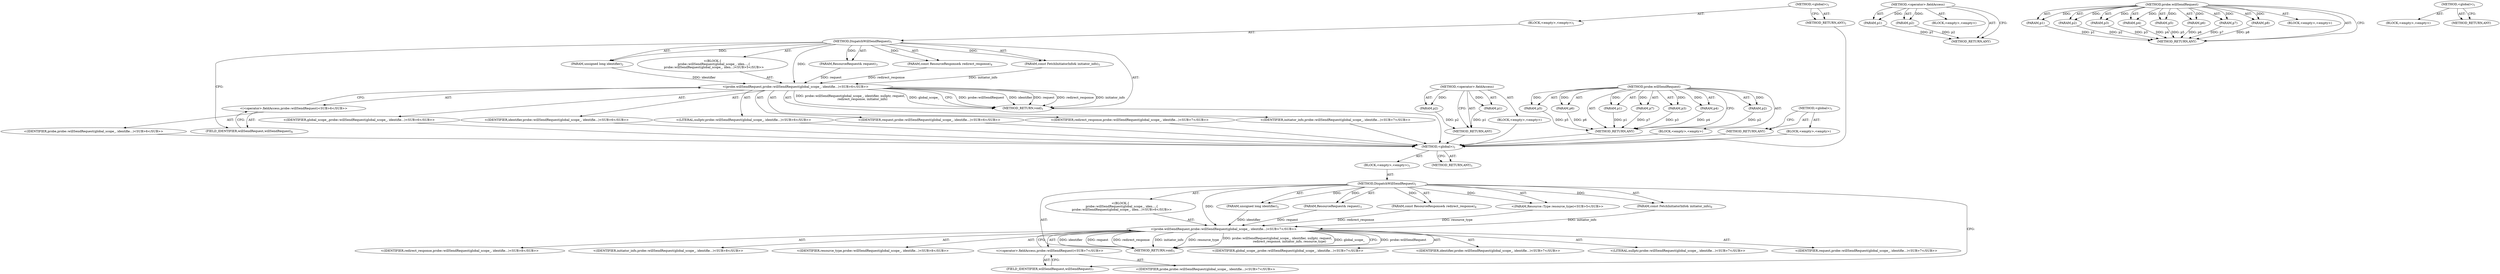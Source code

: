 digraph "&lt;global&gt;" {
vulnerable_6 [label=<(METHOD,&lt;global&gt;)<SUB>1</SUB>>];
vulnerable_7 [label=<(BLOCK,&lt;empty&gt;,&lt;empty&gt;)<SUB>1</SUB>>];
vulnerable_8 [label=<(METHOD,DispatchWillSendRequest)<SUB>1</SUB>>];
vulnerable_9 [label=<(PARAM,unsigned long identifier)<SUB>2</SUB>>];
vulnerable_10 [label=<(PARAM,ResourceRequest&amp; request)<SUB>3</SUB>>];
vulnerable_11 [label=<(PARAM,const ResourceResponse&amp; redirect_response)<SUB>4</SUB>>];
vulnerable_12 [label=<(PARAM,const FetchInitiatorInfo&amp; initiator_info)<SUB>5</SUB>>];
vulnerable_13 [label="<(BLOCK,{
   probe::willSendRequest(global_scope_, iden...,{
   probe::willSendRequest(global_scope_, iden...)<SUB>5</SUB>>"];
vulnerable_14 [label="<(probe.willSendRequest,probe::willSendRequest(global_scope_, identifie...)<SUB>6</SUB>>"];
vulnerable_15 [label="<(&lt;operator&gt;.fieldAccess,probe::willSendRequest)<SUB>6</SUB>>"];
vulnerable_16 [label="<(IDENTIFIER,probe,probe::willSendRequest(global_scope_, identifie...)<SUB>6</SUB>>"];
vulnerable_17 [label=<(FIELD_IDENTIFIER,willSendRequest,willSendRequest)<SUB>6</SUB>>];
vulnerable_18 [label="<(IDENTIFIER,global_scope_,probe::willSendRequest(global_scope_, identifie...)<SUB>6</SUB>>"];
vulnerable_19 [label="<(IDENTIFIER,identifier,probe::willSendRequest(global_scope_, identifie...)<SUB>6</SUB>>"];
vulnerable_20 [label="<(LITERAL,nullptr,probe::willSendRequest(global_scope_, identifie...)<SUB>6</SUB>>"];
vulnerable_21 [label="<(IDENTIFIER,request,probe::willSendRequest(global_scope_, identifie...)<SUB>6</SUB>>"];
vulnerable_22 [label="<(IDENTIFIER,redirect_response,probe::willSendRequest(global_scope_, identifie...)<SUB>7</SUB>>"];
vulnerable_23 [label="<(IDENTIFIER,initiator_info,probe::willSendRequest(global_scope_, identifie...)<SUB>7</SUB>>"];
vulnerable_24 [label=<(METHOD_RETURN,void)<SUB>1</SUB>>];
vulnerable_26 [label=<(METHOD_RETURN,ANY)<SUB>1</SUB>>];
vulnerable_59 [label=<(METHOD,&lt;operator&gt;.fieldAccess)>];
vulnerable_60 [label=<(PARAM,p1)>];
vulnerable_61 [label=<(PARAM,p2)>];
vulnerable_62 [label=<(BLOCK,&lt;empty&gt;,&lt;empty&gt;)>];
vulnerable_63 [label=<(METHOD_RETURN,ANY)>];
vulnerable_49 [label=<(METHOD,probe.willSendRequest)>];
vulnerable_50 [label=<(PARAM,p1)>];
vulnerable_51 [label=<(PARAM,p2)>];
vulnerable_52 [label=<(PARAM,p3)>];
vulnerable_53 [label=<(PARAM,p4)>];
vulnerable_54 [label=<(PARAM,p5)>];
vulnerable_55 [label=<(PARAM,p6)>];
vulnerable_56 [label=<(PARAM,p7)>];
vulnerable_57 [label=<(BLOCK,&lt;empty&gt;,&lt;empty&gt;)>];
vulnerable_58 [label=<(METHOD_RETURN,ANY)>];
vulnerable_43 [label=<(METHOD,&lt;global&gt;)<SUB>1</SUB>>];
vulnerable_44 [label=<(BLOCK,&lt;empty&gt;,&lt;empty&gt;)>];
vulnerable_45 [label=<(METHOD_RETURN,ANY)>];
fixed_6 [label=<(METHOD,&lt;global&gt;)<SUB>1</SUB>>];
fixed_7 [label=<(BLOCK,&lt;empty&gt;,&lt;empty&gt;)<SUB>1</SUB>>];
fixed_8 [label=<(METHOD,DispatchWillSendRequest)<SUB>1</SUB>>];
fixed_9 [label=<(PARAM,unsigned long identifier)<SUB>2</SUB>>];
fixed_10 [label=<(PARAM,ResourceRequest&amp; request)<SUB>3</SUB>>];
fixed_11 [label=<(PARAM,const ResourceResponse&amp; redirect_response)<SUB>4</SUB>>];
fixed_12 [label="<(PARAM,Resource::Type resource_type)<SUB>5</SUB>>"];
fixed_13 [label=<(PARAM,const FetchInitiatorInfo&amp; initiator_info)<SUB>6</SUB>>];
fixed_14 [label="<(BLOCK,{
   probe::willSendRequest(global_scope_, iden...,{
   probe::willSendRequest(global_scope_, iden...)<SUB>6</SUB>>"];
fixed_15 [label="<(probe.willSendRequest,probe::willSendRequest(global_scope_, identifie...)<SUB>7</SUB>>"];
fixed_16 [label="<(&lt;operator&gt;.fieldAccess,probe::willSendRequest)<SUB>7</SUB>>"];
fixed_17 [label="<(IDENTIFIER,probe,probe::willSendRequest(global_scope_, identifie...)<SUB>7</SUB>>"];
fixed_18 [label=<(FIELD_IDENTIFIER,willSendRequest,willSendRequest)<SUB>7</SUB>>];
fixed_19 [label="<(IDENTIFIER,global_scope_,probe::willSendRequest(global_scope_, identifie...)<SUB>7</SUB>>"];
fixed_20 [label="<(IDENTIFIER,identifier,probe::willSendRequest(global_scope_, identifie...)<SUB>7</SUB>>"];
fixed_21 [label="<(LITERAL,nullptr,probe::willSendRequest(global_scope_, identifie...)<SUB>7</SUB>>"];
fixed_22 [label="<(IDENTIFIER,request,probe::willSendRequest(global_scope_, identifie...)<SUB>7</SUB>>"];
fixed_23 [label="<(IDENTIFIER,redirect_response,probe::willSendRequest(global_scope_, identifie...)<SUB>8</SUB>>"];
fixed_24 [label="<(IDENTIFIER,initiator_info,probe::willSendRequest(global_scope_, identifie...)<SUB>8</SUB>>"];
fixed_25 [label="<(IDENTIFIER,resource_type,probe::willSendRequest(global_scope_, identifie...)<SUB>8</SUB>>"];
fixed_26 [label=<(METHOD_RETURN,void)<SUB>1</SUB>>];
fixed_28 [label=<(METHOD_RETURN,ANY)<SUB>1</SUB>>];
fixed_64 [label=<(METHOD,&lt;operator&gt;.fieldAccess)>];
fixed_65 [label=<(PARAM,p1)>];
fixed_66 [label=<(PARAM,p2)>];
fixed_67 [label=<(BLOCK,&lt;empty&gt;,&lt;empty&gt;)>];
fixed_68 [label=<(METHOD_RETURN,ANY)>];
fixed_53 [label=<(METHOD,probe.willSendRequest)>];
fixed_54 [label=<(PARAM,p1)>];
fixed_55 [label=<(PARAM,p2)>];
fixed_56 [label=<(PARAM,p3)>];
fixed_57 [label=<(PARAM,p4)>];
fixed_58 [label=<(PARAM,p5)>];
fixed_59 [label=<(PARAM,p6)>];
fixed_60 [label=<(PARAM,p7)>];
fixed_61 [label=<(PARAM,p8)>];
fixed_62 [label=<(BLOCK,&lt;empty&gt;,&lt;empty&gt;)>];
fixed_63 [label=<(METHOD_RETURN,ANY)>];
fixed_47 [label=<(METHOD,&lt;global&gt;)<SUB>1</SUB>>];
fixed_48 [label=<(BLOCK,&lt;empty&gt;,&lt;empty&gt;)>];
fixed_49 [label=<(METHOD_RETURN,ANY)>];
vulnerable_6 -> vulnerable_7  [key=0, label="AST: "];
vulnerable_6 -> vulnerable_26  [key=0, label="AST: "];
vulnerable_6 -> vulnerable_26  [key=1, label="CFG: "];
vulnerable_7 -> vulnerable_8  [key=0, label="AST: "];
vulnerable_8 -> vulnerable_9  [key=0, label="AST: "];
vulnerable_8 -> vulnerable_9  [key=1, label="DDG: "];
vulnerable_8 -> vulnerable_10  [key=0, label="AST: "];
vulnerable_8 -> vulnerable_10  [key=1, label="DDG: "];
vulnerable_8 -> vulnerable_11  [key=0, label="AST: "];
vulnerable_8 -> vulnerable_11  [key=1, label="DDG: "];
vulnerable_8 -> vulnerable_12  [key=0, label="AST: "];
vulnerable_8 -> vulnerable_12  [key=1, label="DDG: "];
vulnerable_8 -> vulnerable_13  [key=0, label="AST: "];
vulnerable_8 -> vulnerable_24  [key=0, label="AST: "];
vulnerable_8 -> vulnerable_17  [key=0, label="CFG: "];
vulnerable_8 -> vulnerable_14  [key=0, label="DDG: "];
vulnerable_9 -> vulnerable_14  [key=0, label="DDG: identifier"];
vulnerable_10 -> vulnerable_14  [key=0, label="DDG: request"];
vulnerable_11 -> vulnerable_14  [key=0, label="DDG: redirect_response"];
vulnerable_12 -> vulnerable_14  [key=0, label="DDG: initiator_info"];
vulnerable_13 -> vulnerable_14  [key=0, label="AST: "];
vulnerable_14 -> vulnerable_15  [key=0, label="AST: "];
vulnerable_14 -> vulnerable_18  [key=0, label="AST: "];
vulnerable_14 -> vulnerable_19  [key=0, label="AST: "];
vulnerable_14 -> vulnerable_20  [key=0, label="AST: "];
vulnerable_14 -> vulnerable_21  [key=0, label="AST: "];
vulnerable_14 -> vulnerable_22  [key=0, label="AST: "];
vulnerable_14 -> vulnerable_23  [key=0, label="AST: "];
vulnerable_14 -> vulnerable_24  [key=0, label="CFG: "];
vulnerable_14 -> vulnerable_24  [key=1, label="DDG: probe::willSendRequest"];
vulnerable_14 -> vulnerable_24  [key=2, label="DDG: identifier"];
vulnerable_14 -> vulnerable_24  [key=3, label="DDG: request"];
vulnerable_14 -> vulnerable_24  [key=4, label="DDG: redirect_response"];
vulnerable_14 -> vulnerable_24  [key=5, label="DDG: initiator_info"];
vulnerable_14 -> vulnerable_24  [key=6, label="DDG: probe::willSendRequest(global_scope_, identifier, nullptr, request,
                         redirect_response, initiator_info)"];
vulnerable_14 -> vulnerable_24  [key=7, label="DDG: global_scope_"];
vulnerable_15 -> vulnerable_16  [key=0, label="AST: "];
vulnerable_15 -> vulnerable_17  [key=0, label="AST: "];
vulnerable_15 -> vulnerable_14  [key=0, label="CFG: "];
vulnerable_16 -> fixed_6  [key=0];
vulnerable_17 -> vulnerable_15  [key=0, label="CFG: "];
vulnerable_18 -> fixed_6  [key=0];
vulnerable_19 -> fixed_6  [key=0];
vulnerable_20 -> fixed_6  [key=0];
vulnerable_21 -> fixed_6  [key=0];
vulnerable_22 -> fixed_6  [key=0];
vulnerable_23 -> fixed_6  [key=0];
vulnerable_24 -> fixed_6  [key=0];
vulnerable_26 -> fixed_6  [key=0];
vulnerable_59 -> vulnerable_60  [key=0, label="AST: "];
vulnerable_59 -> vulnerable_60  [key=1, label="DDG: "];
vulnerable_59 -> vulnerable_62  [key=0, label="AST: "];
vulnerable_59 -> vulnerable_61  [key=0, label="AST: "];
vulnerable_59 -> vulnerable_61  [key=1, label="DDG: "];
vulnerable_59 -> vulnerable_63  [key=0, label="AST: "];
vulnerable_59 -> vulnerable_63  [key=1, label="CFG: "];
vulnerable_60 -> vulnerable_63  [key=0, label="DDG: p1"];
vulnerable_61 -> vulnerable_63  [key=0, label="DDG: p2"];
vulnerable_62 -> fixed_6  [key=0];
vulnerable_63 -> fixed_6  [key=0];
vulnerable_49 -> vulnerable_50  [key=0, label="AST: "];
vulnerable_49 -> vulnerable_50  [key=1, label="DDG: "];
vulnerable_49 -> vulnerable_57  [key=0, label="AST: "];
vulnerable_49 -> vulnerable_51  [key=0, label="AST: "];
vulnerable_49 -> vulnerable_51  [key=1, label="DDG: "];
vulnerable_49 -> vulnerable_58  [key=0, label="AST: "];
vulnerable_49 -> vulnerable_58  [key=1, label="CFG: "];
vulnerable_49 -> vulnerable_52  [key=0, label="AST: "];
vulnerable_49 -> vulnerable_52  [key=1, label="DDG: "];
vulnerable_49 -> vulnerable_53  [key=0, label="AST: "];
vulnerable_49 -> vulnerable_53  [key=1, label="DDG: "];
vulnerable_49 -> vulnerable_54  [key=0, label="AST: "];
vulnerable_49 -> vulnerable_54  [key=1, label="DDG: "];
vulnerable_49 -> vulnerable_55  [key=0, label="AST: "];
vulnerable_49 -> vulnerable_55  [key=1, label="DDG: "];
vulnerable_49 -> vulnerable_56  [key=0, label="AST: "];
vulnerable_49 -> vulnerable_56  [key=1, label="DDG: "];
vulnerable_50 -> vulnerable_58  [key=0, label="DDG: p1"];
vulnerable_51 -> vulnerable_58  [key=0, label="DDG: p2"];
vulnerable_52 -> vulnerable_58  [key=0, label="DDG: p3"];
vulnerable_53 -> vulnerable_58  [key=0, label="DDG: p4"];
vulnerable_54 -> vulnerable_58  [key=0, label="DDG: p5"];
vulnerable_55 -> vulnerable_58  [key=0, label="DDG: p6"];
vulnerable_56 -> vulnerable_58  [key=0, label="DDG: p7"];
vulnerable_57 -> fixed_6  [key=0];
vulnerable_58 -> fixed_6  [key=0];
vulnerable_43 -> vulnerable_44  [key=0, label="AST: "];
vulnerable_43 -> vulnerable_45  [key=0, label="AST: "];
vulnerable_43 -> vulnerable_45  [key=1, label="CFG: "];
vulnerable_44 -> fixed_6  [key=0];
vulnerable_45 -> fixed_6  [key=0];
fixed_6 -> fixed_7  [key=0, label="AST: "];
fixed_6 -> fixed_28  [key=0, label="AST: "];
fixed_6 -> fixed_28  [key=1, label="CFG: "];
fixed_7 -> fixed_8  [key=0, label="AST: "];
fixed_8 -> fixed_9  [key=0, label="AST: "];
fixed_8 -> fixed_9  [key=1, label="DDG: "];
fixed_8 -> fixed_10  [key=0, label="AST: "];
fixed_8 -> fixed_10  [key=1, label="DDG: "];
fixed_8 -> fixed_11  [key=0, label="AST: "];
fixed_8 -> fixed_11  [key=1, label="DDG: "];
fixed_8 -> fixed_12  [key=0, label="AST: "];
fixed_8 -> fixed_12  [key=1, label="DDG: "];
fixed_8 -> fixed_13  [key=0, label="AST: "];
fixed_8 -> fixed_13  [key=1, label="DDG: "];
fixed_8 -> fixed_14  [key=0, label="AST: "];
fixed_8 -> fixed_26  [key=0, label="AST: "];
fixed_8 -> fixed_18  [key=0, label="CFG: "];
fixed_8 -> fixed_15  [key=0, label="DDG: "];
fixed_9 -> fixed_15  [key=0, label="DDG: identifier"];
fixed_10 -> fixed_15  [key=0, label="DDG: request"];
fixed_11 -> fixed_15  [key=0, label="DDG: redirect_response"];
fixed_12 -> fixed_15  [key=0, label="DDG: resource_type"];
fixed_13 -> fixed_15  [key=0, label="DDG: initiator_info"];
fixed_14 -> fixed_15  [key=0, label="AST: "];
fixed_15 -> fixed_16  [key=0, label="AST: "];
fixed_15 -> fixed_19  [key=0, label="AST: "];
fixed_15 -> fixed_20  [key=0, label="AST: "];
fixed_15 -> fixed_21  [key=0, label="AST: "];
fixed_15 -> fixed_22  [key=0, label="AST: "];
fixed_15 -> fixed_23  [key=0, label="AST: "];
fixed_15 -> fixed_24  [key=0, label="AST: "];
fixed_15 -> fixed_25  [key=0, label="AST: "];
fixed_15 -> fixed_26  [key=0, label="CFG: "];
fixed_15 -> fixed_26  [key=1, label="DDG: probe::willSendRequest"];
fixed_15 -> fixed_26  [key=2, label="DDG: identifier"];
fixed_15 -> fixed_26  [key=3, label="DDG: request"];
fixed_15 -> fixed_26  [key=4, label="DDG: redirect_response"];
fixed_15 -> fixed_26  [key=5, label="DDG: initiator_info"];
fixed_15 -> fixed_26  [key=6, label="DDG: resource_type"];
fixed_15 -> fixed_26  [key=7, label="DDG: probe::willSendRequest(global_scope_, identifier, nullptr, request,
                         redirect_response, initiator_info, resource_type)"];
fixed_15 -> fixed_26  [key=8, label="DDG: global_scope_"];
fixed_16 -> fixed_17  [key=0, label="AST: "];
fixed_16 -> fixed_18  [key=0, label="AST: "];
fixed_16 -> fixed_15  [key=0, label="CFG: "];
fixed_18 -> fixed_16  [key=0, label="CFG: "];
fixed_64 -> fixed_65  [key=0, label="AST: "];
fixed_64 -> fixed_65  [key=1, label="DDG: "];
fixed_64 -> fixed_67  [key=0, label="AST: "];
fixed_64 -> fixed_66  [key=0, label="AST: "];
fixed_64 -> fixed_66  [key=1, label="DDG: "];
fixed_64 -> fixed_68  [key=0, label="AST: "];
fixed_64 -> fixed_68  [key=1, label="CFG: "];
fixed_65 -> fixed_68  [key=0, label="DDG: p1"];
fixed_66 -> fixed_68  [key=0, label="DDG: p2"];
fixed_53 -> fixed_54  [key=0, label="AST: "];
fixed_53 -> fixed_54  [key=1, label="DDG: "];
fixed_53 -> fixed_62  [key=0, label="AST: "];
fixed_53 -> fixed_55  [key=0, label="AST: "];
fixed_53 -> fixed_55  [key=1, label="DDG: "];
fixed_53 -> fixed_63  [key=0, label="AST: "];
fixed_53 -> fixed_63  [key=1, label="CFG: "];
fixed_53 -> fixed_56  [key=0, label="AST: "];
fixed_53 -> fixed_56  [key=1, label="DDG: "];
fixed_53 -> fixed_57  [key=0, label="AST: "];
fixed_53 -> fixed_57  [key=1, label="DDG: "];
fixed_53 -> fixed_58  [key=0, label="AST: "];
fixed_53 -> fixed_58  [key=1, label="DDG: "];
fixed_53 -> fixed_59  [key=0, label="AST: "];
fixed_53 -> fixed_59  [key=1, label="DDG: "];
fixed_53 -> fixed_60  [key=0, label="AST: "];
fixed_53 -> fixed_60  [key=1, label="DDG: "];
fixed_53 -> fixed_61  [key=0, label="AST: "];
fixed_53 -> fixed_61  [key=1, label="DDG: "];
fixed_54 -> fixed_63  [key=0, label="DDG: p1"];
fixed_55 -> fixed_63  [key=0, label="DDG: p2"];
fixed_56 -> fixed_63  [key=0, label="DDG: p3"];
fixed_57 -> fixed_63  [key=0, label="DDG: p4"];
fixed_58 -> fixed_63  [key=0, label="DDG: p5"];
fixed_59 -> fixed_63  [key=0, label="DDG: p6"];
fixed_60 -> fixed_63  [key=0, label="DDG: p7"];
fixed_61 -> fixed_63  [key=0, label="DDG: p8"];
fixed_47 -> fixed_48  [key=0, label="AST: "];
fixed_47 -> fixed_49  [key=0, label="AST: "];
fixed_47 -> fixed_49  [key=1, label="CFG: "];
}
